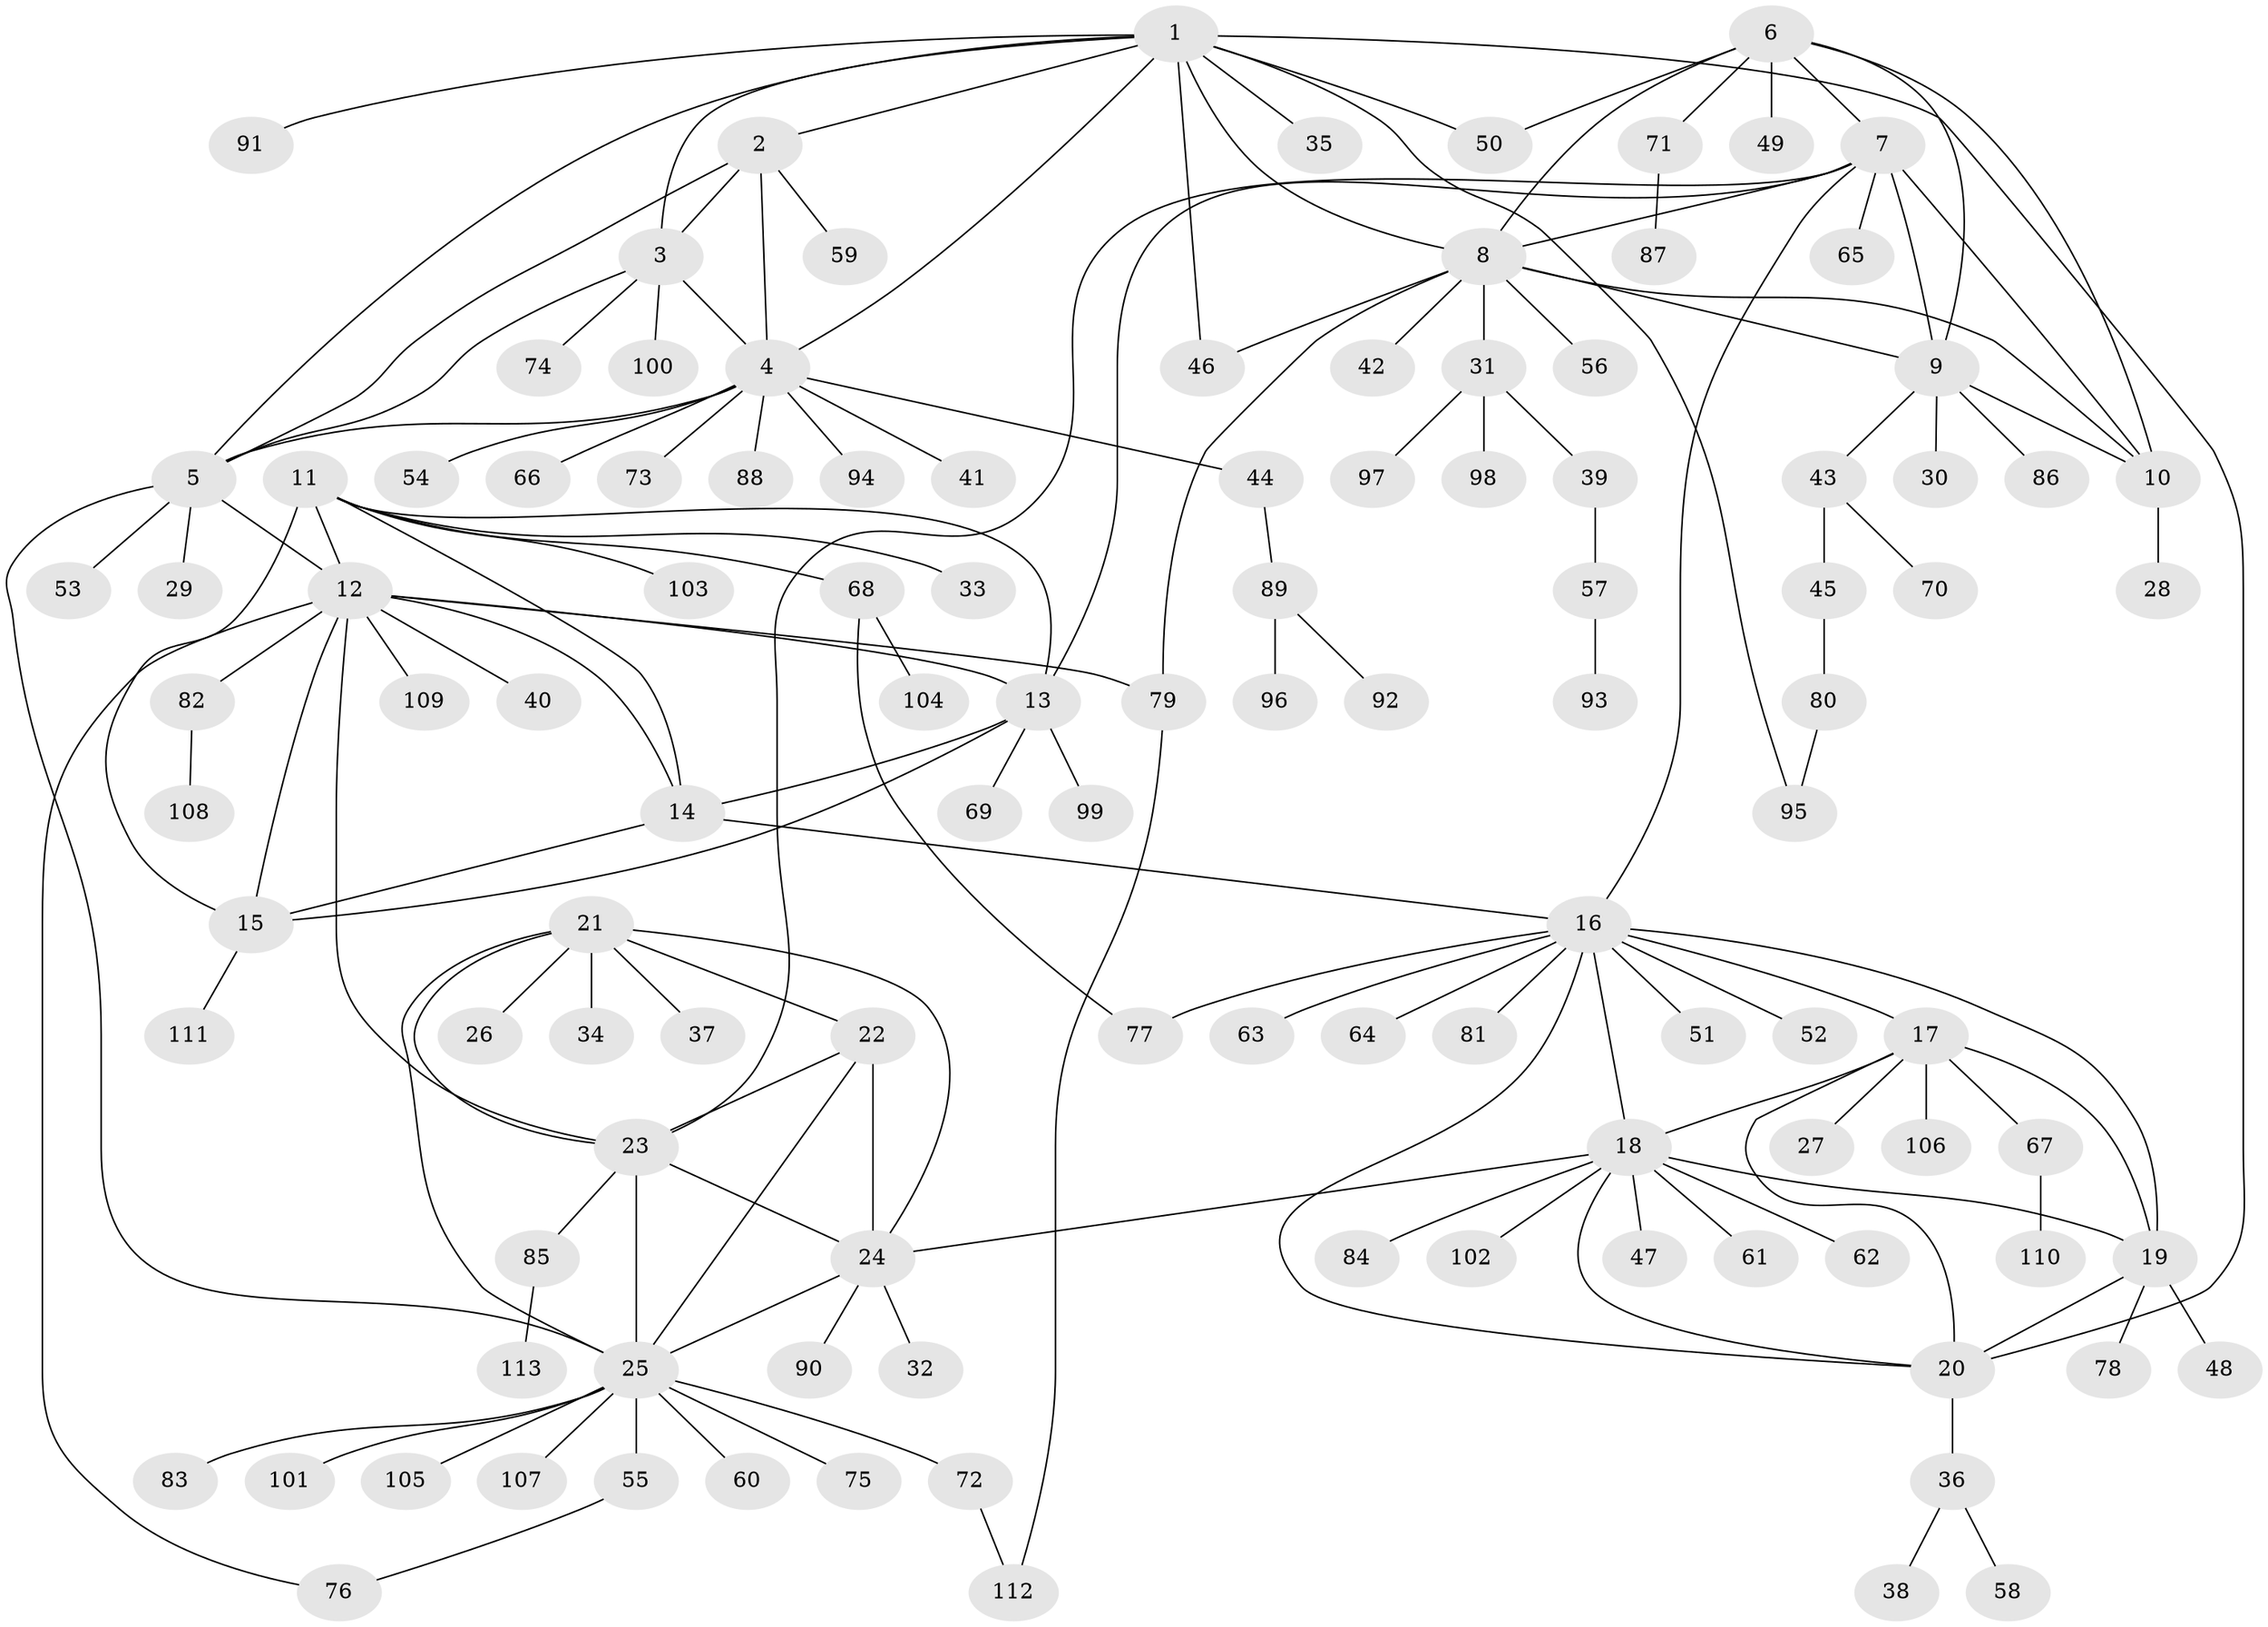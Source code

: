 // coarse degree distribution, {10: 0.0375, 4: 0.05, 5: 0.05, 7: 0.025, 6: 0.0875, 9: 0.025, 11: 0.025, 1: 0.5, 3: 0.05, 2: 0.15}
// Generated by graph-tools (version 1.1) at 2025/52/03/04/25 22:52:40]
// undirected, 113 vertices, 155 edges
graph export_dot {
  node [color=gray90,style=filled];
  1;
  2;
  3;
  4;
  5;
  6;
  7;
  8;
  9;
  10;
  11;
  12;
  13;
  14;
  15;
  16;
  17;
  18;
  19;
  20;
  21;
  22;
  23;
  24;
  25;
  26;
  27;
  28;
  29;
  30;
  31;
  32;
  33;
  34;
  35;
  36;
  37;
  38;
  39;
  40;
  41;
  42;
  43;
  44;
  45;
  46;
  47;
  48;
  49;
  50;
  51;
  52;
  53;
  54;
  55;
  56;
  57;
  58;
  59;
  60;
  61;
  62;
  63;
  64;
  65;
  66;
  67;
  68;
  69;
  70;
  71;
  72;
  73;
  74;
  75;
  76;
  77;
  78;
  79;
  80;
  81;
  82;
  83;
  84;
  85;
  86;
  87;
  88;
  89;
  90;
  91;
  92;
  93;
  94;
  95;
  96;
  97;
  98;
  99;
  100;
  101;
  102;
  103;
  104;
  105;
  106;
  107;
  108;
  109;
  110;
  111;
  112;
  113;
  1 -- 2;
  1 -- 3;
  1 -- 4;
  1 -- 5;
  1 -- 8;
  1 -- 20;
  1 -- 35;
  1 -- 46;
  1 -- 50;
  1 -- 91;
  1 -- 95;
  2 -- 3;
  2 -- 4;
  2 -- 5;
  2 -- 59;
  3 -- 4;
  3 -- 5;
  3 -- 74;
  3 -- 100;
  4 -- 5;
  4 -- 41;
  4 -- 44;
  4 -- 54;
  4 -- 66;
  4 -- 73;
  4 -- 88;
  4 -- 94;
  5 -- 12;
  5 -- 25;
  5 -- 29;
  5 -- 53;
  6 -- 7;
  6 -- 8;
  6 -- 9;
  6 -- 10;
  6 -- 49;
  6 -- 50;
  6 -- 71;
  7 -- 8;
  7 -- 9;
  7 -- 10;
  7 -- 13;
  7 -- 16;
  7 -- 23;
  7 -- 65;
  8 -- 9;
  8 -- 10;
  8 -- 31;
  8 -- 42;
  8 -- 46;
  8 -- 56;
  8 -- 79;
  9 -- 10;
  9 -- 30;
  9 -- 43;
  9 -- 86;
  10 -- 28;
  11 -- 12;
  11 -- 13;
  11 -- 14;
  11 -- 15;
  11 -- 33;
  11 -- 68;
  11 -- 103;
  12 -- 13;
  12 -- 14;
  12 -- 15;
  12 -- 23;
  12 -- 40;
  12 -- 76;
  12 -- 79;
  12 -- 82;
  12 -- 109;
  13 -- 14;
  13 -- 15;
  13 -- 69;
  13 -- 99;
  14 -- 15;
  14 -- 16;
  15 -- 111;
  16 -- 17;
  16 -- 18;
  16 -- 19;
  16 -- 20;
  16 -- 51;
  16 -- 52;
  16 -- 63;
  16 -- 64;
  16 -- 77;
  16 -- 81;
  17 -- 18;
  17 -- 19;
  17 -- 20;
  17 -- 27;
  17 -- 67;
  17 -- 106;
  18 -- 19;
  18 -- 20;
  18 -- 24;
  18 -- 47;
  18 -- 61;
  18 -- 62;
  18 -- 84;
  18 -- 102;
  19 -- 20;
  19 -- 48;
  19 -- 78;
  20 -- 36;
  21 -- 22;
  21 -- 23;
  21 -- 24;
  21 -- 25;
  21 -- 26;
  21 -- 34;
  21 -- 37;
  22 -- 23;
  22 -- 24;
  22 -- 25;
  23 -- 24;
  23 -- 25;
  23 -- 85;
  24 -- 25;
  24 -- 32;
  24 -- 90;
  25 -- 55;
  25 -- 60;
  25 -- 72;
  25 -- 75;
  25 -- 83;
  25 -- 101;
  25 -- 105;
  25 -- 107;
  31 -- 39;
  31 -- 97;
  31 -- 98;
  36 -- 38;
  36 -- 58;
  39 -- 57;
  43 -- 45;
  43 -- 70;
  44 -- 89;
  45 -- 80;
  55 -- 76;
  57 -- 93;
  67 -- 110;
  68 -- 77;
  68 -- 104;
  71 -- 87;
  72 -- 112;
  79 -- 112;
  80 -- 95;
  82 -- 108;
  85 -- 113;
  89 -- 92;
  89 -- 96;
}
